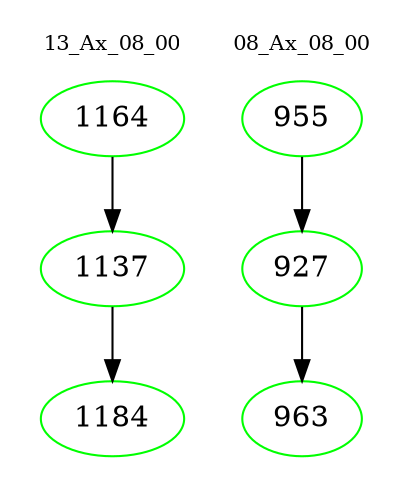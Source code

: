 digraph{
subgraph cluster_0 {
color = white
label = "13_Ax_08_00";
fontsize=10;
T0_1164 [label="1164", color="green"]
T0_1164 -> T0_1137 [color="black"]
T0_1137 [label="1137", color="green"]
T0_1137 -> T0_1184 [color="black"]
T0_1184 [label="1184", color="green"]
}
subgraph cluster_1 {
color = white
label = "08_Ax_08_00";
fontsize=10;
T1_955 [label="955", color="green"]
T1_955 -> T1_927 [color="black"]
T1_927 [label="927", color="green"]
T1_927 -> T1_963 [color="black"]
T1_963 [label="963", color="green"]
}
}
